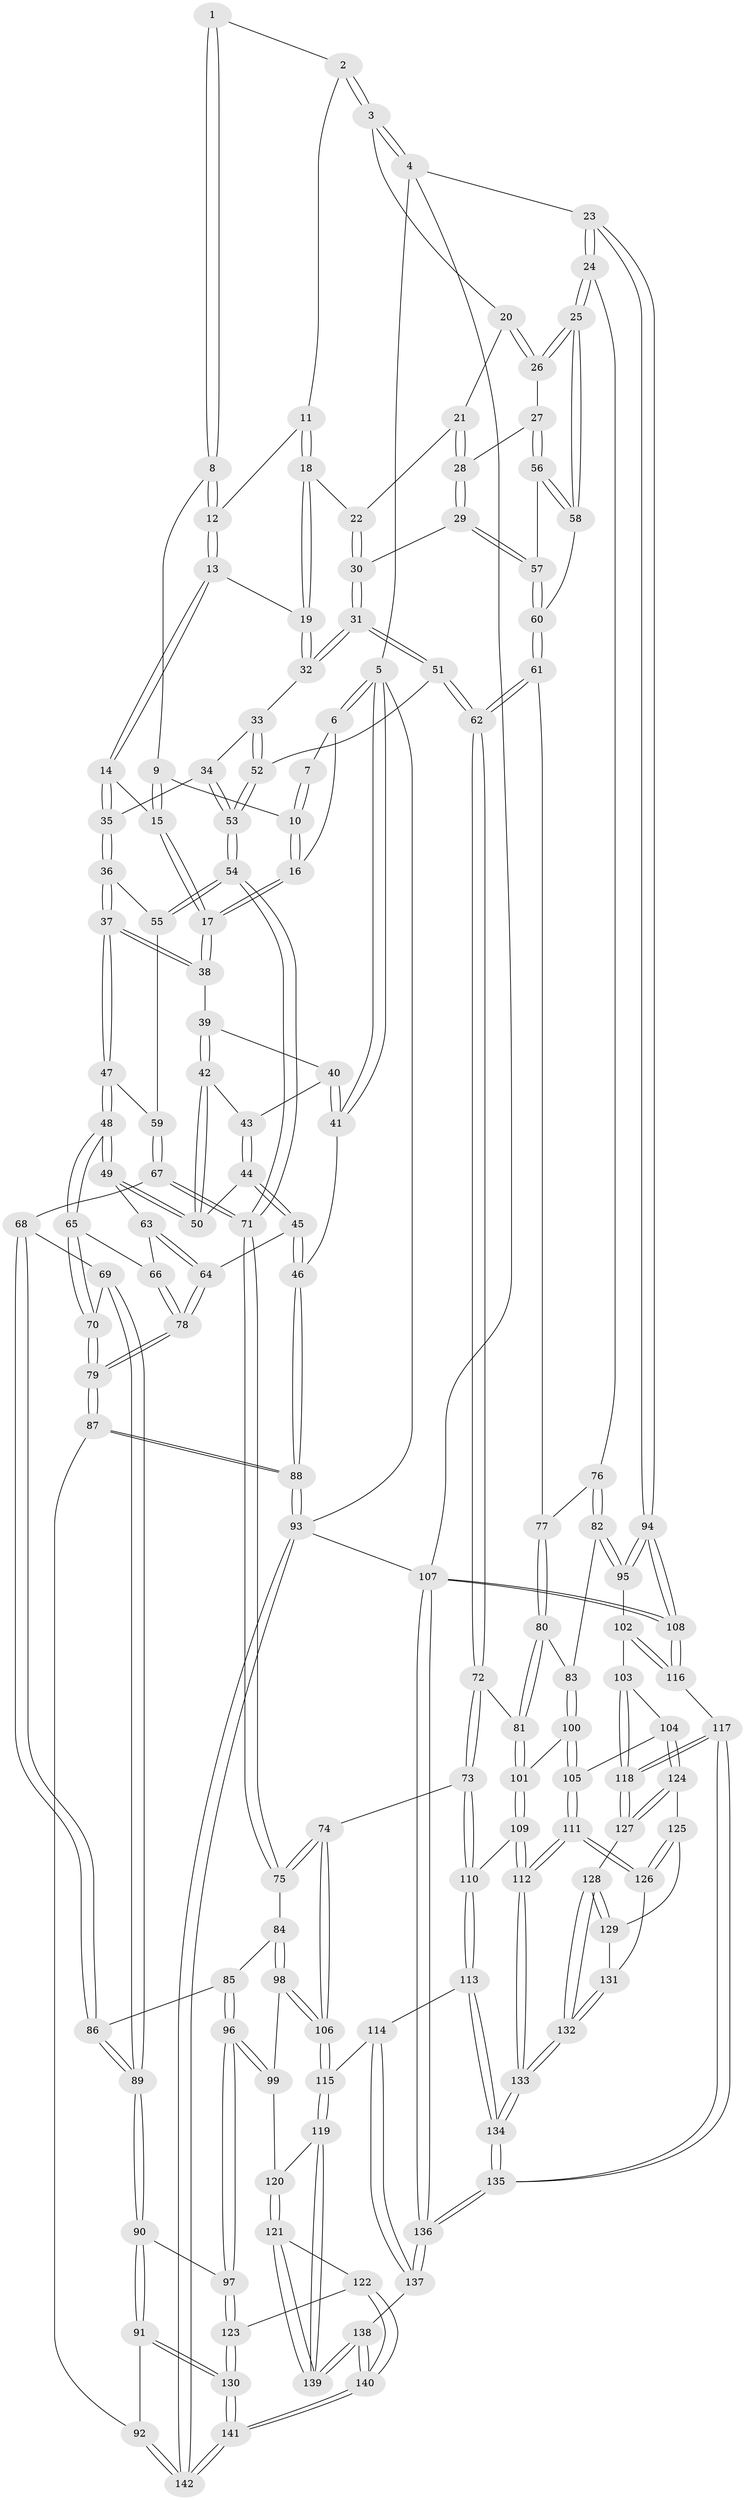 // coarse degree distribution, {3: 0.11235955056179775, 4: 0.4157303370786517, 6: 0.06741573033707865, 5: 0.4044943820224719}
// Generated by graph-tools (version 1.1) at 2025/52/02/27/25 19:52:41]
// undirected, 142 vertices, 352 edges
graph export_dot {
graph [start="1"]
  node [color=gray90,style=filled];
  1 [pos="+0.4562232326422721+0"];
  2 [pos="+0.7737317460522704+0"];
  3 [pos="+0.9621234776802989+0"];
  4 [pos="+1+0"];
  5 [pos="+0+0"];
  6 [pos="+0+0"];
  7 [pos="+0.311974529278079+0"];
  8 [pos="+0.45873924217550255+0.016137569374094208"];
  9 [pos="+0.427126222925766+0.03989351600009592"];
  10 [pos="+0.31593229628380126+0.08508858532357137"];
  11 [pos="+0.5964353025541316+0.1084459149914428"];
  12 [pos="+0.4759478065535226+0.04741456947817776"];
  13 [pos="+0.45754432523678024+0.14859287167946417"];
  14 [pos="+0.4086497522915752+0.1987811803513311"];
  15 [pos="+0.36179723936760344+0.18523932347300343"];
  16 [pos="+0.27272807534773263+0.16365962612276308"];
  17 [pos="+0.27245425335863865+0.17704378394564144"];
  18 [pos="+0.6038792068862476+0.16001010687692394"];
  19 [pos="+0.5927282266301068+0.17394608954715066"];
  20 [pos="+0.9466561223810931+0"];
  21 [pos="+0.7888169481460144+0.13746876752961912"];
  22 [pos="+0.6929541780460438+0.1760144141317205"];
  23 [pos="+1+0.4213705218004512"];
  24 [pos="+1+0.4154288312301148"];
  25 [pos="+1+0.39943772223030954"];
  26 [pos="+0.939490724215879+0.26975077759248595"];
  27 [pos="+0.841101276398851+0.27182376170909944"];
  28 [pos="+0.8262720662219393+0.2673584888395023"];
  29 [pos="+0.7553941057164593+0.3229254204124039"];
  30 [pos="+0.7045135521399412+0.32211194452446834"];
  31 [pos="+0.698247641847005+0.3250603039006582"];
  32 [pos="+0.5715117649669784+0.23638835621810908"];
  33 [pos="+0.5451343209057647+0.2591807839994147"];
  34 [pos="+0.49069745509486806+0.26711413408956913"];
  35 [pos="+0.45408621323114196+0.2657789564302883"];
  36 [pos="+0.4268539237560504+0.3178503425835018"];
  37 [pos="+0.2984703295334791+0.3290007086023745"];
  38 [pos="+0.25927116358403046+0.19104508318948565"];
  39 [pos="+0.18296170228813585+0.20723922268652317"];
  40 [pos="+0+0.0786382869147901"];
  41 [pos="+0+0"];
  42 [pos="+0.1497809969211825+0.28764813116363896"];
  43 [pos="+0.08262855329692433+0.29502509740688343"];
  44 [pos="+0+0.378757881462458"];
  45 [pos="+0+0.4245353802653961"];
  46 [pos="+0+0.4180268751694966"];
  47 [pos="+0.2678708011442187+0.4395643651646837"];
  48 [pos="+0.2391996214594108+0.4457875283944827"];
  49 [pos="+0.19640925956762717+0.4227351115008619"];
  50 [pos="+0.15035220354122114+0.3528681934100927"];
  51 [pos="+0.6080936908190523+0.4487644067240173"];
  52 [pos="+0.5977921956612695+0.44761239754482196"];
  53 [pos="+0.5330188747240687+0.4631136309755385"];
  54 [pos="+0.5100427361098571+0.471462843878198"];
  55 [pos="+0.43294483107819604+0.35219235289286055"];
  56 [pos="+0.8584888488486861+0.34217242650913576"];
  57 [pos="+0.8117773255100249+0.4391128851881593"];
  58 [pos="+0.9357221039828407+0.43102472897504546"];
  59 [pos="+0.29517203688199617+0.4539196292847587"];
  60 [pos="+0.8222748540146926+0.4747599329185993"];
  61 [pos="+0.800869008474221+0.5080268030349613"];
  62 [pos="+0.6977121113700221+0.5314145695887186"];
  63 [pos="+0.08885138172765016+0.45201555450935926"];
  64 [pos="+0+0.4419270092962879"];
  65 [pos="+0.2268120309889225+0.4696608398997439"];
  66 [pos="+0.12515697128164624+0.545625039900744"];
  67 [pos="+0.3621564297642776+0.5086474468692836"];
  68 [pos="+0.32642627890851017+0.5857062537617317"];
  69 [pos="+0.2194218893019032+0.6203226996852605"];
  70 [pos="+0.21825214225785944+0.6198096163409638"];
  71 [pos="+0.4618668314378041+0.5200207713753466"];
  72 [pos="+0.674483716280266+0.6332318276685686"];
  73 [pos="+0.6168017526166412+0.6830883281734188"];
  74 [pos="+0.5270299950249177+0.6896300801323618"];
  75 [pos="+0.48542782162822234+0.6373367819480843"];
  76 [pos="+0.8883389142233574+0.5784043635367021"];
  77 [pos="+0.8100551988795763+0.5203253883857173"];
  78 [pos="+0.09112687720689767+0.5941871924734979"];
  79 [pos="+0.11074177444322464+0.6527829368085202"];
  80 [pos="+0.8174435409599422+0.6488325383169785"];
  81 [pos="+0.7545783634384862+0.6845658858514624"];
  82 [pos="+0.9222607055109636+0.6612167400065105"];
  83 [pos="+0.8803602994776378+0.6746078706923445"];
  84 [pos="+0.39973134955229345+0.6646255211965306"];
  85 [pos="+0.3663557295820606+0.6680074713611517"];
  86 [pos="+0.3361339041147196+0.644077388550677"];
  87 [pos="+0.06018547339577443+0.8007030212901987"];
  88 [pos="+0+0.8558689903801188"];
  89 [pos="+0.2677020529764247+0.6837622940854379"];
  90 [pos="+0.26851649083733997+0.764329933629537"];
  91 [pos="+0.1265648470989498+0.8269995433961137"];
  92 [pos="+0.11346892679708022+0.8265663193344854"];
  93 [pos="+0+1"];
  94 [pos="+1+0.6632732172002971"];
  95 [pos="+1+0.7014116428734023"];
  96 [pos="+0.3282146910562532+0.7741642663304273"];
  97 [pos="+0.3232597248418807+0.7761865279797743"];
  98 [pos="+0.39495935947688915+0.7646113868689048"];
  99 [pos="+0.3596241767272616+0.7753334813159345"];
  100 [pos="+0.8238220210474232+0.749436536496305"];
  101 [pos="+0.7793321534090176+0.7391771303739043"];
  102 [pos="+0.989515229723828+0.731747460459452"];
  103 [pos="+0.9479643629949871+0.7656710069111112"];
  104 [pos="+0.9217414494194156+0.7835155268388018"];
  105 [pos="+0.8317401964016728+0.7601043192350735"];
  106 [pos="+0.4999131259935455+0.7549034151701984"];
  107 [pos="+1+1"];
  108 [pos="+1+1"];
  109 [pos="+0.742195508841705+0.783842657550249"];
  110 [pos="+0.6739826990517425+0.808004135401026"];
  111 [pos="+0.8277016416458844+0.8434669110934294"];
  112 [pos="+0.8133344075549146+0.871182275397692"];
  113 [pos="+0.6543434057006867+0.8740470096157306"];
  114 [pos="+0.5541801291657591+0.858088115249998"];
  115 [pos="+0.5098138494446555+0.8431529946286287"];
  116 [pos="+0.9738584515766513+0.871913409698415"];
  117 [pos="+0.9690337608328378+0.872050111300512"];
  118 [pos="+0.9625337318912388+0.8689364239868652"];
  119 [pos="+0.5059451111918291+0.8471912547438656"];
  120 [pos="+0.39396603550874437+0.818317556253968"];
  121 [pos="+0.4064796699484386+0.9125955815687198"];
  122 [pos="+0.36362387487351305+0.9159282588201682"];
  123 [pos="+0.3441182861612554+0.9109088778876077"];
  124 [pos="+0.9188257215268879+0.7918469588182026"];
  125 [pos="+0.9153239116821424+0.7984600961759865"];
  126 [pos="+0.8497110360396671+0.8354055665232032"];
  127 [pos="+0.9589554409942249+0.8679630432109828"];
  128 [pos="+0.9494373632257717+0.8679050750562988"];
  129 [pos="+0.9099376577571938+0.8404287474630935"];
  130 [pos="+0.28143399267214364+0.9366902129758673"];
  131 [pos="+0.9050682373780633+0.8475800168891768"];
  132 [pos="+0.8834334732571836+0.9018684696524968"];
  133 [pos="+0.8037907665533429+1"];
  134 [pos="+0.7756841745378815+1"];
  135 [pos="+0.7836125349779319+1"];
  136 [pos="+0.7875390894626612+1"];
  137 [pos="+0.5736105367231071+1"];
  138 [pos="+0.5643456947772619+1"];
  139 [pos="+0.4538677510708627+0.9177216143660867"];
  140 [pos="+0.38677496305782405+1"];
  141 [pos="+0.21120083801461284+1"];
  142 [pos="+0.19491099374116772+1"];
  1 -- 2;
  1 -- 8;
  1 -- 8;
  2 -- 3;
  2 -- 3;
  2 -- 11;
  3 -- 4;
  3 -- 4;
  3 -- 20;
  4 -- 5;
  4 -- 23;
  4 -- 107;
  5 -- 6;
  5 -- 6;
  5 -- 41;
  5 -- 41;
  5 -- 93;
  6 -- 7;
  6 -- 16;
  7 -- 10;
  7 -- 10;
  8 -- 9;
  8 -- 12;
  8 -- 12;
  9 -- 10;
  9 -- 15;
  9 -- 15;
  10 -- 16;
  10 -- 16;
  11 -- 12;
  11 -- 18;
  11 -- 18;
  12 -- 13;
  12 -- 13;
  13 -- 14;
  13 -- 14;
  13 -- 19;
  14 -- 15;
  14 -- 35;
  14 -- 35;
  15 -- 17;
  15 -- 17;
  16 -- 17;
  16 -- 17;
  17 -- 38;
  17 -- 38;
  18 -- 19;
  18 -- 19;
  18 -- 22;
  19 -- 32;
  19 -- 32;
  20 -- 21;
  20 -- 26;
  20 -- 26;
  21 -- 22;
  21 -- 28;
  21 -- 28;
  22 -- 30;
  22 -- 30;
  23 -- 24;
  23 -- 24;
  23 -- 94;
  23 -- 94;
  24 -- 25;
  24 -- 25;
  24 -- 76;
  25 -- 26;
  25 -- 26;
  25 -- 58;
  25 -- 58;
  26 -- 27;
  27 -- 28;
  27 -- 56;
  27 -- 56;
  28 -- 29;
  28 -- 29;
  29 -- 30;
  29 -- 57;
  29 -- 57;
  30 -- 31;
  30 -- 31;
  31 -- 32;
  31 -- 32;
  31 -- 51;
  31 -- 51;
  32 -- 33;
  33 -- 34;
  33 -- 52;
  33 -- 52;
  34 -- 35;
  34 -- 53;
  34 -- 53;
  35 -- 36;
  35 -- 36;
  36 -- 37;
  36 -- 37;
  36 -- 55;
  37 -- 38;
  37 -- 38;
  37 -- 47;
  37 -- 47;
  38 -- 39;
  39 -- 40;
  39 -- 42;
  39 -- 42;
  40 -- 41;
  40 -- 41;
  40 -- 43;
  41 -- 46;
  42 -- 43;
  42 -- 50;
  42 -- 50;
  43 -- 44;
  43 -- 44;
  44 -- 45;
  44 -- 45;
  44 -- 50;
  45 -- 46;
  45 -- 46;
  45 -- 64;
  46 -- 88;
  46 -- 88;
  47 -- 48;
  47 -- 48;
  47 -- 59;
  48 -- 49;
  48 -- 49;
  48 -- 65;
  48 -- 65;
  49 -- 50;
  49 -- 50;
  49 -- 63;
  51 -- 52;
  51 -- 62;
  51 -- 62;
  52 -- 53;
  52 -- 53;
  53 -- 54;
  53 -- 54;
  54 -- 55;
  54 -- 55;
  54 -- 71;
  54 -- 71;
  55 -- 59;
  56 -- 57;
  56 -- 58;
  56 -- 58;
  57 -- 60;
  57 -- 60;
  58 -- 60;
  59 -- 67;
  59 -- 67;
  60 -- 61;
  60 -- 61;
  61 -- 62;
  61 -- 62;
  61 -- 77;
  62 -- 72;
  62 -- 72;
  63 -- 64;
  63 -- 64;
  63 -- 66;
  64 -- 78;
  64 -- 78;
  65 -- 66;
  65 -- 70;
  65 -- 70;
  66 -- 78;
  66 -- 78;
  67 -- 68;
  67 -- 71;
  67 -- 71;
  68 -- 69;
  68 -- 86;
  68 -- 86;
  69 -- 70;
  69 -- 89;
  69 -- 89;
  70 -- 79;
  70 -- 79;
  71 -- 75;
  71 -- 75;
  72 -- 73;
  72 -- 73;
  72 -- 81;
  73 -- 74;
  73 -- 110;
  73 -- 110;
  74 -- 75;
  74 -- 75;
  74 -- 106;
  74 -- 106;
  75 -- 84;
  76 -- 77;
  76 -- 82;
  76 -- 82;
  77 -- 80;
  77 -- 80;
  78 -- 79;
  78 -- 79;
  79 -- 87;
  79 -- 87;
  80 -- 81;
  80 -- 81;
  80 -- 83;
  81 -- 101;
  81 -- 101;
  82 -- 83;
  82 -- 95;
  82 -- 95;
  83 -- 100;
  83 -- 100;
  84 -- 85;
  84 -- 98;
  84 -- 98;
  85 -- 86;
  85 -- 96;
  85 -- 96;
  86 -- 89;
  86 -- 89;
  87 -- 88;
  87 -- 88;
  87 -- 92;
  88 -- 93;
  88 -- 93;
  89 -- 90;
  89 -- 90;
  90 -- 91;
  90 -- 91;
  90 -- 97;
  91 -- 92;
  91 -- 130;
  91 -- 130;
  92 -- 142;
  92 -- 142;
  93 -- 142;
  93 -- 142;
  93 -- 107;
  94 -- 95;
  94 -- 95;
  94 -- 108;
  94 -- 108;
  95 -- 102;
  96 -- 97;
  96 -- 97;
  96 -- 99;
  96 -- 99;
  97 -- 123;
  97 -- 123;
  98 -- 99;
  98 -- 106;
  98 -- 106;
  99 -- 120;
  100 -- 101;
  100 -- 105;
  100 -- 105;
  101 -- 109;
  101 -- 109;
  102 -- 103;
  102 -- 116;
  102 -- 116;
  103 -- 104;
  103 -- 118;
  103 -- 118;
  104 -- 105;
  104 -- 124;
  104 -- 124;
  105 -- 111;
  105 -- 111;
  106 -- 115;
  106 -- 115;
  107 -- 108;
  107 -- 108;
  107 -- 136;
  107 -- 136;
  108 -- 116;
  108 -- 116;
  109 -- 110;
  109 -- 112;
  109 -- 112;
  110 -- 113;
  110 -- 113;
  111 -- 112;
  111 -- 112;
  111 -- 126;
  111 -- 126;
  112 -- 133;
  112 -- 133;
  113 -- 114;
  113 -- 134;
  113 -- 134;
  114 -- 115;
  114 -- 137;
  114 -- 137;
  115 -- 119;
  115 -- 119;
  116 -- 117;
  117 -- 118;
  117 -- 118;
  117 -- 135;
  117 -- 135;
  118 -- 127;
  118 -- 127;
  119 -- 120;
  119 -- 139;
  119 -- 139;
  120 -- 121;
  120 -- 121;
  121 -- 122;
  121 -- 139;
  121 -- 139;
  122 -- 123;
  122 -- 140;
  122 -- 140;
  123 -- 130;
  123 -- 130;
  124 -- 125;
  124 -- 127;
  124 -- 127;
  125 -- 126;
  125 -- 126;
  125 -- 129;
  126 -- 131;
  127 -- 128;
  128 -- 129;
  128 -- 129;
  128 -- 132;
  128 -- 132;
  129 -- 131;
  130 -- 141;
  130 -- 141;
  131 -- 132;
  131 -- 132;
  132 -- 133;
  132 -- 133;
  133 -- 134;
  133 -- 134;
  134 -- 135;
  134 -- 135;
  135 -- 136;
  135 -- 136;
  136 -- 137;
  136 -- 137;
  137 -- 138;
  138 -- 139;
  138 -- 139;
  138 -- 140;
  138 -- 140;
  140 -- 141;
  140 -- 141;
  141 -- 142;
  141 -- 142;
}
